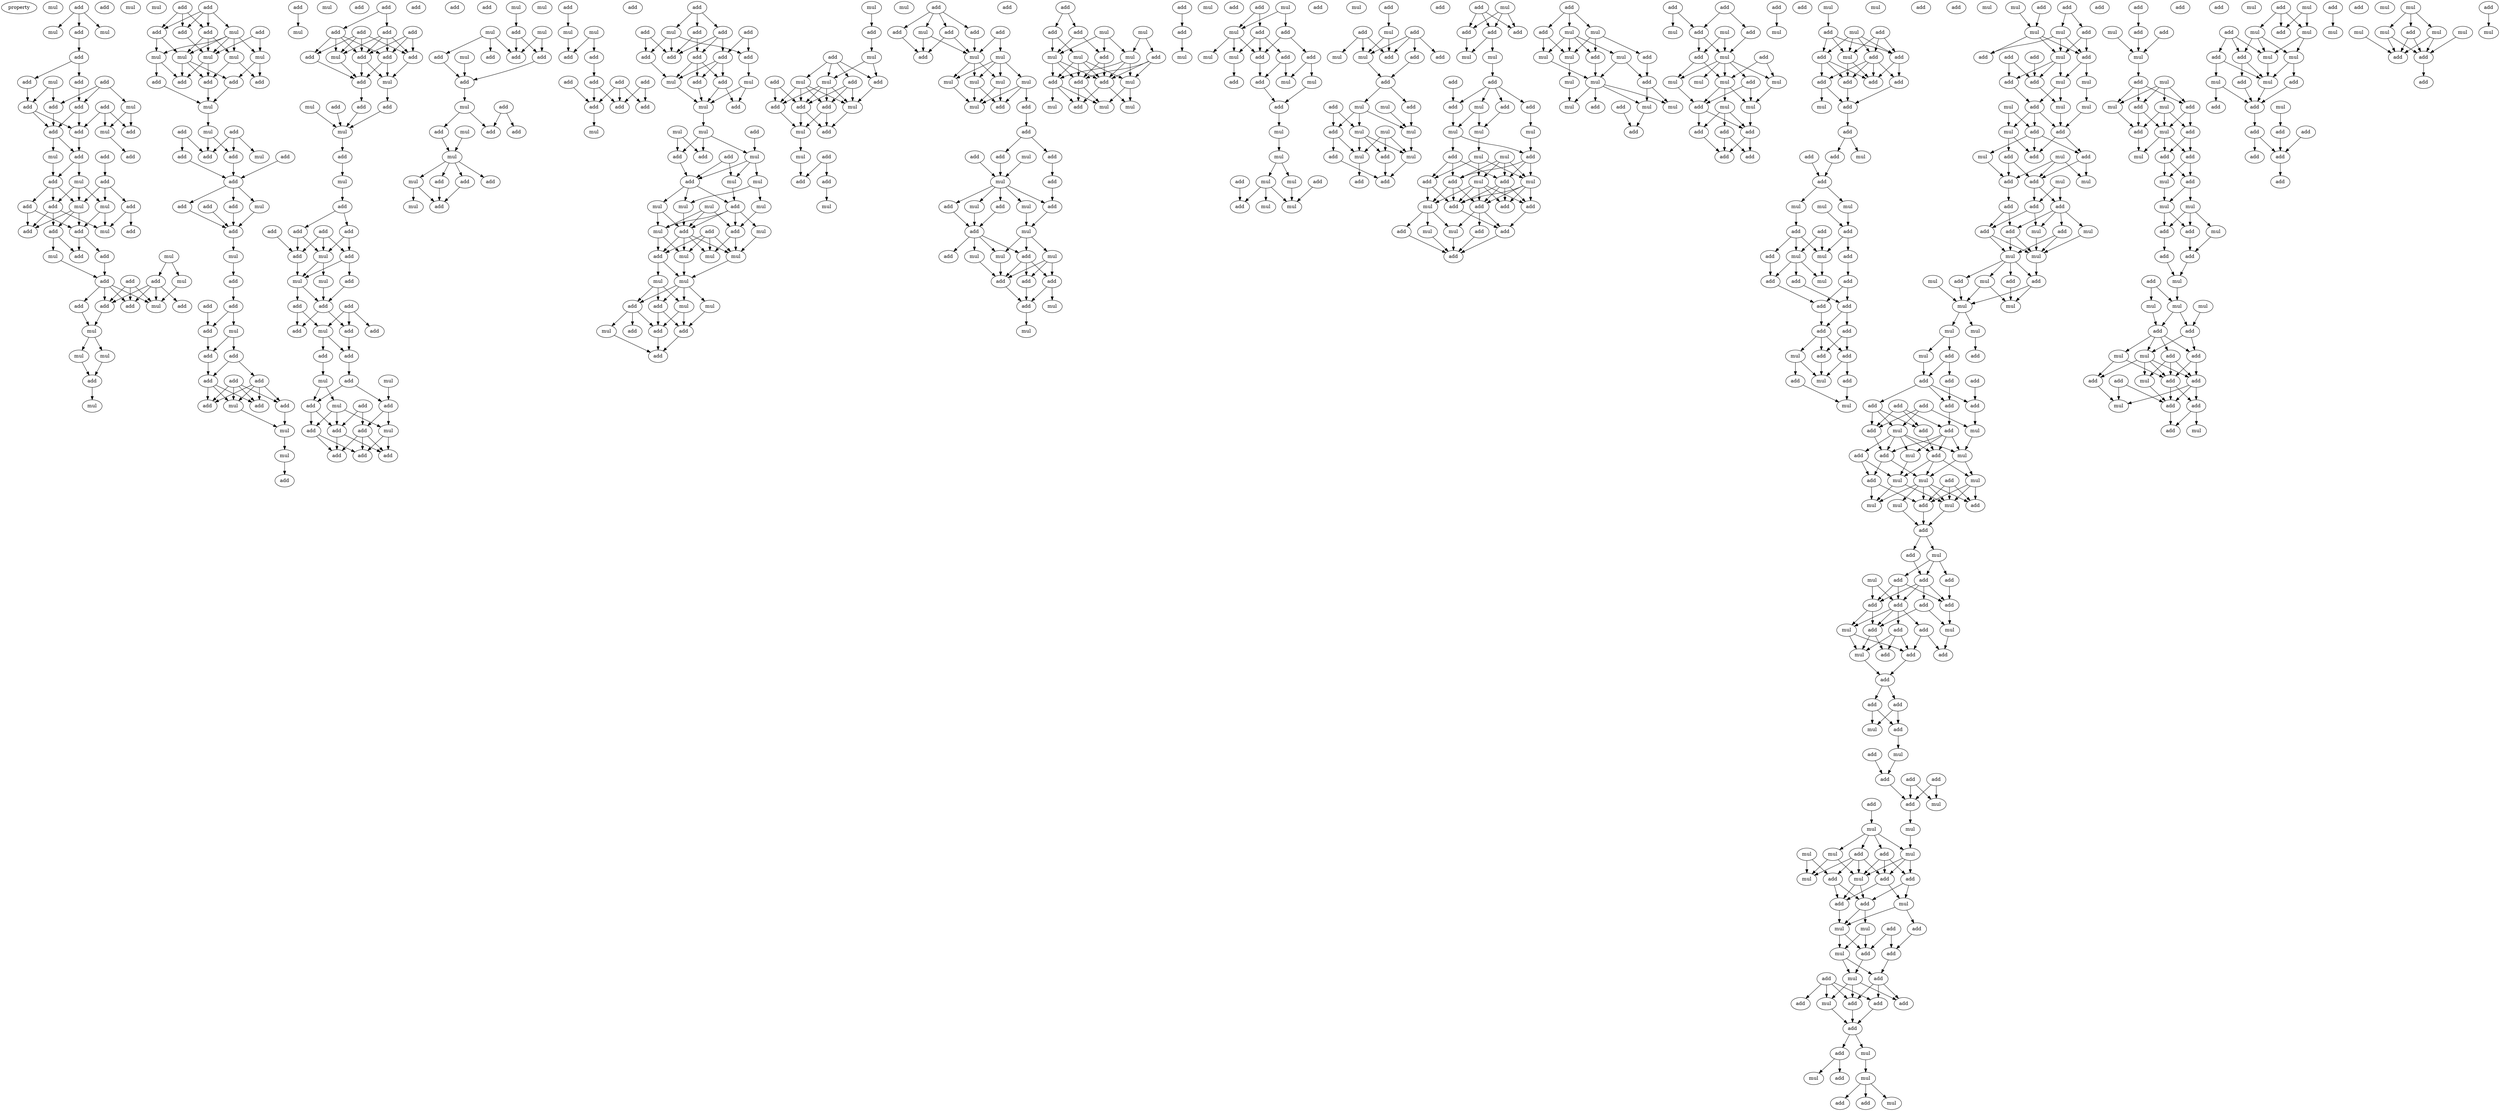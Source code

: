 digraph {
    node [fontcolor=black]
    property [mul=2,lf=1.9]
    0 [ label = mul ];
    1 [ label = add ];
    2 [ label = mul ];
    3 [ label = add ];
    4 [ label = add ];
    5 [ label = mul ];
    6 [ label = add ];
    7 [ label = mul ];
    8 [ label = add ];
    9 [ label = add ];
    10 [ label = add ];
    11 [ label = add ];
    12 [ label = add ];
    13 [ label = mul ];
    14 [ label = add ];
    15 [ label = add ];
    16 [ label = add ];
    17 [ label = add ];
    18 [ label = add ];
    19 [ label = mul ];
    20 [ label = mul ];
    21 [ label = add ];
    22 [ label = add ];
    23 [ label = add ];
    24 [ label = add ];
    25 [ label = mul ];
    26 [ label = add ];
    27 [ label = add ];
    28 [ label = mul ];
    29 [ label = mul ];
    30 [ label = add ];
    31 [ label = add ];
    32 [ label = add ];
    33 [ label = mul ];
    34 [ label = add ];
    35 [ label = add ];
    36 [ label = add ];
    37 [ label = mul ];
    38 [ label = add ];
    39 [ label = add ];
    40 [ label = mul ];
    41 [ label = mul ];
    42 [ label = add ];
    43 [ label = add ];
    44 [ label = add ];
    45 [ label = add ];
    46 [ label = add ];
    47 [ label = add ];
    48 [ label = add ];
    49 [ label = mul ];
    50 [ label = mul ];
    51 [ label = mul ];
    52 [ label = mul ];
    53 [ label = mul ];
    54 [ label = add ];
    55 [ label = mul ];
    56 [ label = mul ];
    57 [ label = add ];
    58 [ label = add ];
    59 [ label = add ];
    60 [ label = add ];
    61 [ label = mul ];
    62 [ label = add ];
    63 [ label = add ];
    64 [ label = mul ];
    65 [ label = mul ];
    66 [ label = mul ];
    67 [ label = mul ];
    68 [ label = mul ];
    69 [ label = add ];
    70 [ label = add ];
    71 [ label = add ];
    72 [ label = add ];
    73 [ label = add ];
    74 [ label = mul ];
    75 [ label = add ];
    76 [ label = mul ];
    77 [ label = add ];
    78 [ label = add ];
    79 [ label = mul ];
    80 [ label = add ];
    81 [ label = add ];
    82 [ label = add ];
    83 [ label = add ];
    84 [ label = add ];
    85 [ label = add ];
    86 [ label = add ];
    87 [ label = mul ];
    88 [ label = add ];
    89 [ label = mul ];
    90 [ label = add ];
    91 [ label = add ];
    92 [ label = add ];
    93 [ label = add ];
    94 [ label = add ];
    95 [ label = mul ];
    96 [ label = mul ];
    97 [ label = add ];
    98 [ label = add ];
    99 [ label = add ];
    100 [ label = add ];
    101 [ label = add ];
    102 [ label = add ];
    103 [ label = mul ];
    104 [ label = add ];
    105 [ label = add ];
    106 [ label = mul ];
    107 [ label = mul ];
    108 [ label = mul ];
    109 [ label = add ];
    110 [ label = add ];
    111 [ label = add ];
    112 [ label = add ];
    113 [ label = add ];
    114 [ label = add ];
    115 [ label = add ];
    116 [ label = add ];
    117 [ label = mul ];
    118 [ label = add ];
    119 [ label = add ];
    120 [ label = add ];
    121 [ label = mul ];
    122 [ label = add ];
    123 [ label = mul ];
    124 [ label = add ];
    125 [ label = add ];
    126 [ label = add ];
    127 [ label = add ];
    128 [ label = mul ];
    129 [ label = add ];
    130 [ label = mul ];
    131 [ label = add ];
    132 [ label = add ];
    133 [ label = add ];
    134 [ label = add ];
    135 [ label = add ];
    136 [ label = add ];
    137 [ label = add ];
    138 [ label = mul ];
    139 [ label = add ];
    140 [ label = add ];
    141 [ label = mul ];
    142 [ label = mul ];
    143 [ label = add ];
    144 [ label = add ];
    145 [ label = add ];
    146 [ label = add ];
    147 [ label = add ];
    148 [ label = mul ];
    149 [ label = add ];
    150 [ label = add ];
    151 [ label = add ];
    152 [ label = mul ];
    153 [ label = add ];
    154 [ label = mul ];
    155 [ label = mul ];
    156 [ label = add ];
    157 [ label = add ];
    158 [ label = add ];
    159 [ label = add ];
    160 [ label = mul ];
    161 [ label = add ];
    162 [ label = add ];
    163 [ label = add ];
    164 [ label = add ];
    165 [ label = add ];
    166 [ label = add ];
    167 [ label = mul ];
    168 [ label = add ];
    169 [ label = mul ];
    170 [ label = mul ];
    171 [ label = add ];
    172 [ label = mul ];
    173 [ label = add ];
    174 [ label = add ];
    175 [ label = add ];
    176 [ label = add ];
    177 [ label = mul ];
    178 [ label = add ];
    179 [ label = mul ];
    180 [ label = add ];
    181 [ label = add ];
    182 [ label = mul ];
    183 [ label = add ];
    184 [ label = mul ];
    185 [ label = mul ];
    186 [ label = add ];
    187 [ label = add ];
    188 [ label = add ];
    189 [ label = mul ];
    190 [ label = add ];
    191 [ label = add ];
    192 [ label = mul ];
    193 [ label = mul ];
    194 [ label = add ];
    195 [ label = add ];
    196 [ label = add ];
    197 [ label = add ];
    198 [ label = add ];
    199 [ label = add ];
    200 [ label = add ];
    201 [ label = add ];
    202 [ label = add ];
    203 [ label = add ];
    204 [ label = mul ];
    205 [ label = add ];
    206 [ label = mul ];
    207 [ label = add ];
    208 [ label = add ];
    209 [ label = add ];
    210 [ label = add ];
    211 [ label = add ];
    212 [ label = add ];
    213 [ label = add ];
    214 [ label = add ];
    215 [ label = add ];
    216 [ label = add ];
    217 [ label = mul ];
    218 [ label = add ];
    219 [ label = mul ];
    220 [ label = add ];
    221 [ label = mul ];
    222 [ label = mul ];
    223 [ label = mul ];
    224 [ label = add ];
    225 [ label = add ];
    226 [ label = add ];
    227 [ label = add ];
    228 [ label = mul ];
    229 [ label = add ];
    230 [ label = mul ];
    231 [ label = mul ];
    232 [ label = mul ];
    233 [ label = add ];
    234 [ label = mul ];
    235 [ label = mul ];
    236 [ label = mul ];
    237 [ label = mul ];
    238 [ label = mul ];
    239 [ label = add ];
    240 [ label = add ];
    241 [ label = add ];
    242 [ label = mul ];
    243 [ label = add ];
    244 [ label = mul ];
    245 [ label = mul ];
    246 [ label = mul ];
    247 [ label = mul ];
    248 [ label = mul ];
    249 [ label = add ];
    250 [ label = mul ];
    251 [ label = add ];
    252 [ label = add ];
    253 [ label = add ];
    254 [ label = add ];
    255 [ label = mul ];
    256 [ label = add ];
    257 [ label = mul ];
    258 [ label = add ];
    259 [ label = add ];
    260 [ label = mul ];
    261 [ label = add ];
    262 [ label = mul ];
    263 [ label = add ];
    264 [ label = add ];
    265 [ label = mul ];
    266 [ label = add ];
    267 [ label = add ];
    268 [ label = mul ];
    269 [ label = add ];
    270 [ label = mul ];
    271 [ label = add ];
    272 [ label = add ];
    273 [ label = mul ];
    274 [ label = mul ];
    275 [ label = add ];
    276 [ label = add ];
    277 [ label = mul ];
    278 [ label = add ];
    279 [ label = mul ];
    280 [ label = add ];
    281 [ label = add ];
    282 [ label = add ];
    283 [ label = add ];
    284 [ label = add ];
    285 [ label = mul ];
    286 [ label = mul ];
    287 [ label = mul ];
    288 [ label = mul ];
    289 [ label = mul ];
    290 [ label = mul ];
    291 [ label = add ];
    292 [ label = mul ];
    293 [ label = add ];
    294 [ label = add ];
    295 [ label = add ];
    296 [ label = add ];
    297 [ label = mul ];
    298 [ label = add ];
    299 [ label = add ];
    300 [ label = add ];
    301 [ label = mul ];
    302 [ label = add ];
    303 [ label = mul ];
    304 [ label = mul ];
    305 [ label = add ];
    306 [ label = add ];
    307 [ label = add ];
    308 [ label = mul ];
    309 [ label = add ];
    310 [ label = mul ];
    311 [ label = mul ];
    312 [ label = add ];
    313 [ label = mul ];
    314 [ label = add ];
    315 [ label = add ];
    316 [ label = add ];
    317 [ label = add ];
    318 [ label = mul ];
    319 [ label = mul ];
    320 [ label = add ];
    321 [ label = mul ];
    322 [ label = mul ];
    323 [ label = add ];
    324 [ label = add ];
    325 [ label = add ];
    326 [ label = mul ];
    327 [ label = mul ];
    328 [ label = add ];
    329 [ label = mul ];
    330 [ label = add ];
    331 [ label = add ];
    332 [ label = add ];
    333 [ label = mul ];
    334 [ label = mul ];
    335 [ label = add ];
    336 [ label = mul ];
    337 [ label = mul ];
    338 [ label = add ];
    339 [ label = mul ];
    340 [ label = add ];
    341 [ label = add ];
    342 [ label = add ];
    343 [ label = mul ];
    344 [ label = add ];
    345 [ label = mul ];
    346 [ label = add ];
    347 [ label = mul ];
    348 [ label = add ];
    349 [ label = add ];
    350 [ label = add ];
    351 [ label = mul ];
    352 [ label = mul ];
    353 [ label = add ];
    354 [ label = add ];
    355 [ label = mul ];
    356 [ label = add ];
    357 [ label = mul ];
    358 [ label = add ];
    359 [ label = mul ];
    360 [ label = mul ];
    361 [ label = mul ];
    362 [ label = mul ];
    363 [ label = mul ];
    364 [ label = add ];
    365 [ label = add ];
    366 [ label = mul ];
    367 [ label = add ];
    368 [ label = mul ];
    369 [ label = add ];
    370 [ label = add ];
    371 [ label = add ];
    372 [ label = mul ];
    373 [ label = add ];
    374 [ label = add ];
    375 [ label = mul ];
    376 [ label = add ];
    377 [ label = add ];
    378 [ label = mul ];
    379 [ label = add ];
    380 [ label = add ];
    381 [ label = add ];
    382 [ label = mul ];
    383 [ label = mul ];
    384 [ label = mul ];
    385 [ label = mul ];
    386 [ label = add ];
    387 [ label = mul ];
    388 [ label = mul ];
    389 [ label = mul ];
    390 [ label = add ];
    391 [ label = add ];
    392 [ label = add ];
    393 [ label = add ];
    394 [ label = add ];
    395 [ label = mul ];
    396 [ label = add ];
    397 [ label = add ];
    398 [ label = add ];
    399 [ label = mul ];
    400 [ label = mul ];
    401 [ label = add ];
    402 [ label = add ];
    403 [ label = add ];
    404 [ label = add ];
    405 [ label = add ];
    406 [ label = mul ];
    407 [ label = mul ];
    408 [ label = mul ];
    409 [ label = mul ];
    410 [ label = add ];
    411 [ label = add ];
    412 [ label = mul ];
    413 [ label = mul ];
    414 [ label = add ];
    415 [ label = add ];
    416 [ label = mul ];
    417 [ label = add ];
    418 [ label = mul ];
    419 [ label = add ];
    420 [ label = add ];
    421 [ label = add ];
    422 [ label = mul ];
    423 [ label = add ];
    424 [ label = mul ];
    425 [ label = add ];
    426 [ label = add ];
    427 [ label = add ];
    428 [ label = mul ];
    429 [ label = add ];
    430 [ label = add ];
    431 [ label = mul ];
    432 [ label = mul ];
    433 [ label = add ];
    434 [ label = mul ];
    435 [ label = mul ];
    436 [ label = add ];
    437 [ label = mul ];
    438 [ label = add ];
    439 [ label = add ];
    440 [ label = mul ];
    441 [ label = mul ];
    442 [ label = add ];
    443 [ label = mul ];
    444 [ label = add ];
    445 [ label = mul ];
    446 [ label = mul ];
    447 [ label = add ];
    448 [ label = add ];
    449 [ label = add ];
    450 [ label = add ];
    451 [ label = mul ];
    452 [ label = mul ];
    453 [ label = add ];
    454 [ label = mul ];
    455 [ label = add ];
    456 [ label = add ];
    457 [ label = mul ];
    458 [ label = add ];
    459 [ label = mul ];
    460 [ label = mul ];
    461 [ label = mul ];
    462 [ label = add ];
    463 [ label = mul ];
    464 [ label = mul ];
    465 [ label = add ];
    466 [ label = add ];
    467 [ label = add ];
    468 [ label = add ];
    469 [ label = add ];
    470 [ label = add ];
    471 [ label = add ];
    472 [ label = mul ];
    473 [ label = mul ];
    474 [ label = mul ];
    475 [ label = add ];
    476 [ label = add ];
    477 [ label = mul ];
    478 [ label = add ];
    479 [ label = add ];
    480 [ label = add ];
    481 [ label = add ];
    482 [ label = mul ];
    483 [ label = add ];
    484 [ label = add ];
    485 [ label = add ];
    486 [ label = mul ];
    487 [ label = add ];
    488 [ label = add ];
    489 [ label = add ];
    490 [ label = add ];
    491 [ label = mul ];
    492 [ label = add ];
    493 [ label = add ];
    494 [ label = add ];
    495 [ label = mul ];
    496 [ label = mul ];
    497 [ label = mul ];
    498 [ label = add ];
    499 [ label = add ];
    500 [ label = add ];
    501 [ label = add ];
    502 [ label = mul ];
    503 [ label = mul ];
    504 [ label = add ];
    505 [ label = mul ];
    506 [ label = add ];
    507 [ label = add ];
    508 [ label = add ];
    509 [ label = add ];
    510 [ label = add ];
    511 [ label = add ];
    512 [ label = add ];
    513 [ label = add ];
    514 [ label = mul ];
    515 [ label = add ];
    516 [ label = add ];
    517 [ label = mul ];
    518 [ label = add ];
    519 [ label = mul ];
    520 [ label = mul ];
    521 [ label = mul ];
    522 [ label = add ];
    523 [ label = add ];
    524 [ label = add ];
    525 [ label = mul ];
    526 [ label = mul ];
    527 [ label = add ];
    528 [ label = add ];
    529 [ label = mul ];
    530 [ label = add ];
    531 [ label = add ];
    532 [ label = add ];
    533 [ label = mul ];
    534 [ label = add ];
    535 [ label = mul ];
    536 [ label = mul ];
    537 [ label = mul ];
    538 [ label = add ];
    539 [ label = mul ];
    540 [ label = add ];
    541 [ label = add ];
    542 [ label = mul ];
    543 [ label = add ];
    544 [ label = add ];
    545 [ label = mul ];
    546 [ label = add ];
    547 [ label = mul ];
    548 [ label = add ];
    549 [ label = add ];
    550 [ label = mul ];
    551 [ label = mul ];
    552 [ label = add ];
    553 [ label = add ];
    554 [ label = add ];
    555 [ label = mul ];
    556 [ label = add ];
    557 [ label = mul ];
    558 [ label = add ];
    559 [ label = add ];
    560 [ label = mul ];
    561 [ label = mul ];
    562 [ label = add ];
    563 [ label = add ];
    564 [ label = mul ];
    565 [ label = add ];
    566 [ label = mul ];
    567 [ label = mul ];
    568 [ label = mul ];
    569 [ label = mul ];
    570 [ label = mul ];
    571 [ label = add ];
    572 [ label = add ];
    573 [ label = mul ];
    574 [ label = add ];
    575 [ label = add ];
    576 [ label = add ];
    577 [ label = add ];
    578 [ label = add ];
    579 [ label = add ];
    580 [ label = add ];
    581 [ label = add ];
    582 [ label = mul ];
    583 [ label = add ];
    584 [ label = add ];
    585 [ label = add ];
    586 [ label = mul ];
    587 [ label = add ];
    588 [ label = add ];
    589 [ label = mul ];
    590 [ label = add ];
    591 [ label = mul ];
    592 [ label = mul ];
    593 [ label = mul ];
    594 [ label = add ];
    595 [ label = mul ];
    596 [ label = add ];
    597 [ label = add ];
    598 [ label = mul ];
    599 [ label = add ];
    600 [ label = mul ];
    601 [ label = mul ];
    602 [ label = add ];
    603 [ label = mul ];
    604 [ label = add ];
    605 [ label = add ];
    606 [ label = add ];
    607 [ label = add ];
    608 [ label = mul ];
    609 [ label = add ];
    610 [ label = add ];
    611 [ label = add ];
    612 [ label = add ];
    613 [ label = add ];
    614 [ label = add ];
    615 [ label = mul ];
    616 [ label = mul ];
    617 [ label = add ];
    618 [ label = mul ];
    619 [ label = add ];
    620 [ label = add ];
    621 [ label = add ];
    622 [ label = add ];
    623 [ label = add ];
    624 [ label = add ];
    625 [ label = add ];
    626 [ label = mul ];
    627 [ label = add ];
    628 [ label = mul ];
    629 [ label = add ];
    630 [ label = add ];
    631 [ label = add ];
    632 [ label = mul ];
    633 [ label = add ];
    634 [ label = add ];
    635 [ label = mul ];
    636 [ label = mul ];
    637 [ label = add ];
    638 [ label = mul ];
    639 [ label = mul ];
    640 [ label = add ];
    641 [ label = mul ];
    642 [ label = add ];
    643 [ label = add ];
    644 [ label = mul ];
    645 [ label = mul ];
    646 [ label = add ];
    647 [ label = add ];
    648 [ label = add ];
    649 [ label = mul ];
    650 [ label = mul ];
    651 [ label = add ];
    652 [ label = add ];
    653 [ label = mul ];
    654 [ label = mul ];
    655 [ label = add ];
    656 [ label = add ];
    657 [ label = add ];
    658 [ label = add ];
    659 [ label = mul ];
    660 [ label = add ];
    661 [ label = add ];
    662 [ label = mul ];
    663 [ label = add ];
    664 [ label = add ];
    665 [ label = add ];
    666 [ label = add ];
    667 [ label = mul ];
    668 [ label = add ];
    669 [ label = add ];
    670 [ label = mul ];
    671 [ label = mul ];
    672 [ label = add ];
    673 [ label = add ];
    674 [ label = mul ];
    675 [ label = add ];
    676 [ label = mul ];
    677 [ label = add ];
    678 [ label = add ];
    679 [ label = mul ];
    680 [ label = add ];
    681 [ label = mul ];
    682 [ label = add ];
    683 [ label = mul ];
    684 [ label = add ];
    685 [ label = mul ];
    686 [ label = add ];
    687 [ label = mul ];
    688 [ label = add ];
    689 [ label = mul ];
    690 [ label = add ];
    691 [ label = add ];
    692 [ label = add ];
    693 [ label = mul ];
    694 [ label = add ];
    695 [ label = add ];
    696 [ label = mul ];
    697 [ label = mul ];
    698 [ label = add ];
    699 [ label = add ];
    700 [ label = mul ];
    701 [ label = add ];
    702 [ label = add ];
    703 [ label = add ];
    704 [ label = mul ];
    705 [ label = mul ];
    706 [ label = mul ];
    707 [ label = mul ];
    708 [ label = add ];
    709 [ label = add ];
    710 [ label = add ];
    711 [ label = add ];
    712 [ label = mul ];
    713 [ label = mul ];
    714 [ label = add ];
    715 [ label = add ];
    716 [ label = mul ];
    717 [ label = add ];
    718 [ label = add ];
    719 [ label = add ];
    720 [ label = add ];
    721 [ label = mul ];
    722 [ label = mul ];
    723 [ label = add ];
    724 [ label = mul ];
    725 [ label = mul ];
    726 [ label = add ];
    727 [ label = mul ];
    728 [ label = add ];
    729 [ label = mul ];
    730 [ label = add ];
    731 [ label = add ];
    732 [ label = mul ];
    733 [ label = add ];
    734 [ label = mul ];
    735 [ label = add ];
    736 [ label = mul ];
    737 [ label = mul ];
    738 [ label = add ];
    739 [ label = mul ];
    740 [ label = add ];
    741 [ label = add ];
    742 [ label = add ];
    743 [ label = add ];
    744 [ label = add ];
    745 [ label = add ];
    746 [ label = add ];
    747 [ label = add ];
    748 [ label = add ];
    749 [ label = mul ];
    750 [ label = add ];
    751 [ label = mul ];
    752 [ label = mul ];
    753 [ label = mul ];
    754 [ label = add ];
    755 [ label = mul ];
    756 [ label = mul ];
    757 [ label = mul ];
    758 [ label = add ];
    759 [ label = add ];
    760 [ label = add ];
    761 [ label = add ];
    762 [ label = mul ];
    1 -> 2 [ name = 0 ];
    1 -> 4 [ name = 1 ];
    1 -> 5 [ name = 2 ];
    4 -> 6 [ name = 3 ];
    6 -> 8 [ name = 4 ];
    6 -> 10 [ name = 5 ];
    7 -> 12 [ name = 6 ];
    7 -> 14 [ name = 7 ];
    8 -> 14 [ name = 8 ];
    9 -> 11 [ name = 9 ];
    9 -> 12 [ name = 10 ];
    9 -> 13 [ name = 11 ];
    10 -> 11 [ name = 12 ];
    11 -> 16 [ name = 13 ];
    11 -> 18 [ name = 14 ];
    12 -> 18 [ name = 15 ];
    13 -> 17 [ name = 16 ];
    13 -> 19 [ name = 17 ];
    14 -> 16 [ name = 18 ];
    14 -> 18 [ name = 19 ];
    15 -> 16 [ name = 20 ];
    15 -> 17 [ name = 21 ];
    15 -> 19 [ name = 22 ];
    16 -> 22 [ name = 23 ];
    18 -> 20 [ name = 24 ];
    18 -> 22 [ name = 25 ];
    19 -> 23 [ name = 26 ];
    20 -> 24 [ name = 27 ];
    21 -> 26 [ name = 28 ];
    22 -> 24 [ name = 29 ];
    22 -> 25 [ name = 30 ];
    24 -> 28 [ name = 31 ];
    24 -> 30 [ name = 32 ];
    24 -> 31 [ name = 33 ];
    25 -> 28 [ name = 34 ];
    25 -> 29 [ name = 35 ];
    25 -> 31 [ name = 36 ];
    26 -> 27 [ name = 37 ];
    26 -> 28 [ name = 38 ];
    26 -> 29 [ name = 39 ];
    27 -> 33 [ name = 40 ];
    27 -> 36 [ name = 41 ];
    28 -> 32 [ name = 42 ];
    28 -> 34 [ name = 43 ];
    28 -> 35 [ name = 44 ];
    29 -> 33 [ name = 45 ];
    29 -> 34 [ name = 46 ];
    30 -> 34 [ name = 47 ];
    30 -> 35 [ name = 48 ];
    31 -> 32 [ name = 49 ];
    31 -> 33 [ name = 50 ];
    31 -> 35 [ name = 51 ];
    32 -> 38 [ name = 52 ];
    32 -> 40 [ name = 53 ];
    34 -> 38 [ name = 54 ];
    34 -> 39 [ name = 55 ];
    37 -> 41 [ name = 56 ];
    37 -> 44 [ name = 57 ];
    39 -> 42 [ name = 58 ];
    40 -> 42 [ name = 59 ];
    41 -> 49 [ name = 60 ];
    42 -> 45 [ name = 61 ];
    42 -> 47 [ name = 62 ];
    42 -> 48 [ name = 63 ];
    42 -> 49 [ name = 64 ];
    43 -> 47 [ name = 65 ];
    43 -> 48 [ name = 66 ];
    43 -> 49 [ name = 67 ];
    44 -> 46 [ name = 68 ];
    44 -> 47 [ name = 69 ];
    44 -> 48 [ name = 70 ];
    44 -> 49 [ name = 71 ];
    45 -> 50 [ name = 72 ];
    48 -> 50 [ name = 73 ];
    50 -> 51 [ name = 74 ];
    50 -> 52 [ name = 75 ];
    51 -> 54 [ name = 76 ];
    52 -> 54 [ name = 77 ];
    54 -> 56 [ name = 78 ];
    57 -> 59 [ name = 79 ];
    57 -> 60 [ name = 80 ];
    57 -> 62 [ name = 81 ];
    58 -> 59 [ name = 82 ];
    58 -> 60 [ name = 83 ];
    58 -> 61 [ name = 84 ];
    58 -> 62 [ name = 85 ];
    59 -> 64 [ name = 86 ];
    59 -> 65 [ name = 87 ];
    59 -> 68 [ name = 88 ];
    60 -> 65 [ name = 89 ];
    61 -> 64 [ name = 90 ];
    61 -> 65 [ name = 91 ];
    61 -> 66 [ name = 92 ];
    61 -> 67 [ name = 93 ];
    61 -> 68 [ name = 94 ];
    62 -> 64 [ name = 95 ];
    62 -> 67 [ name = 96 ];
    63 -> 65 [ name = 97 ];
    63 -> 66 [ name = 98 ];
    64 -> 71 [ name = 99 ];
    64 -> 72 [ name = 100 ];
    64 -> 73 [ name = 101 ];
    65 -> 71 [ name = 102 ];
    65 -> 72 [ name = 103 ];
    66 -> 69 [ name = 104 ];
    66 -> 73 [ name = 105 ];
    67 -> 70 [ name = 106 ];
    67 -> 71 [ name = 107 ];
    68 -> 69 [ name = 108 ];
    68 -> 72 [ name = 109 ];
    70 -> 74 [ name = 110 ];
    72 -> 74 [ name = 111 ];
    73 -> 74 [ name = 112 ];
    74 -> 76 [ name = 113 ];
    75 -> 81 [ name = 114 ];
    75 -> 82 [ name = 115 ];
    76 -> 78 [ name = 116 ];
    76 -> 81 [ name = 117 ];
    77 -> 78 [ name = 118 ];
    77 -> 79 [ name = 119 ];
    77 -> 81 [ name = 120 ];
    78 -> 83 [ name = 121 ];
    80 -> 83 [ name = 122 ];
    82 -> 83 [ name = 123 ];
    83 -> 84 [ name = 124 ];
    83 -> 86 [ name = 125 ];
    83 -> 87 [ name = 126 ];
    84 -> 88 [ name = 127 ];
    85 -> 88 [ name = 128 ];
    86 -> 88 [ name = 129 ];
    87 -> 88 [ name = 130 ];
    88 -> 89 [ name = 131 ];
    89 -> 90 [ name = 132 ];
    90 -> 93 [ name = 133 ];
    91 -> 96 [ name = 134 ];
    92 -> 94 [ name = 135 ];
    93 -> 94 [ name = 136 ];
    93 -> 95 [ name = 137 ];
    94 -> 97 [ name = 138 ];
    95 -> 97 [ name = 139 ];
    95 -> 98 [ name = 140 ];
    97 -> 99 [ name = 141 ];
    98 -> 99 [ name = 142 ];
    98 -> 101 [ name = 143 ];
    99 -> 102 [ name = 144 ];
    99 -> 103 [ name = 145 ];
    99 -> 105 [ name = 146 ];
    100 -> 102 [ name = 147 ];
    100 -> 103 [ name = 148 ];
    100 -> 104 [ name = 149 ];
    100 -> 105 [ name = 150 ];
    101 -> 102 [ name = 151 ];
    101 -> 103 [ name = 152 ];
    101 -> 104 [ name = 153 ];
    101 -> 105 [ name = 154 ];
    103 -> 106 [ name = 155 ];
    104 -> 106 [ name = 156 ];
    106 -> 108 [ name = 157 ];
    108 -> 109 [ name = 158 ];
    111 -> 112 [ name = 159 ];
    111 -> 114 [ name = 160 ];
    112 -> 116 [ name = 161 ];
    112 -> 117 [ name = 162 ];
    112 -> 118 [ name = 163 ];
    112 -> 119 [ name = 164 ];
    113 -> 116 [ name = 165 ];
    113 -> 118 [ name = 166 ];
    113 -> 120 [ name = 167 ];
    114 -> 116 [ name = 168 ];
    114 -> 117 [ name = 169 ];
    114 -> 118 [ name = 170 ];
    114 -> 120 [ name = 171 ];
    115 -> 117 [ name = 172 ];
    115 -> 118 [ name = 173 ];
    115 -> 119 [ name = 174 ];
    115 -> 120 [ name = 175 ];
    116 -> 121 [ name = 176 ];
    116 -> 122 [ name = 177 ];
    117 -> 122 [ name = 178 ];
    118 -> 121 [ name = 179 ];
    118 -> 122 [ name = 180 ];
    119 -> 122 [ name = 181 ];
    120 -> 121 [ name = 182 ];
    121 -> 127 [ name = 183 ];
    122 -> 125 [ name = 184 ];
    123 -> 128 [ name = 185 ];
    124 -> 128 [ name = 186 ];
    125 -> 128 [ name = 187 ];
    127 -> 128 [ name = 188 ];
    128 -> 129 [ name = 189 ];
    129 -> 130 [ name = 190 ];
    130 -> 131 [ name = 191 ];
    131 -> 133 [ name = 192 ];
    131 -> 136 [ name = 193 ];
    132 -> 139 [ name = 194 ];
    133 -> 137 [ name = 195 ];
    133 -> 138 [ name = 196 ];
    135 -> 137 [ name = 197 ];
    135 -> 138 [ name = 198 ];
    135 -> 139 [ name = 199 ];
    136 -> 138 [ name = 200 ];
    136 -> 139 [ name = 201 ];
    137 -> 140 [ name = 202 ];
    137 -> 141 [ name = 203 ];
    138 -> 141 [ name = 204 ];
    138 -> 142 [ name = 205 ];
    139 -> 141 [ name = 206 ];
    140 -> 145 [ name = 207 ];
    141 -> 144 [ name = 208 ];
    141 -> 145 [ name = 209 ];
    142 -> 145 [ name = 210 ];
    143 -> 147 [ name = 211 ];
    143 -> 148 [ name = 212 ];
    143 -> 149 [ name = 213 ];
    144 -> 146 [ name = 214 ];
    144 -> 148 [ name = 215 ];
    145 -> 146 [ name = 216 ];
    145 -> 147 [ name = 217 ];
    147 -> 151 [ name = 218 ];
    148 -> 150 [ name = 219 ];
    148 -> 151 [ name = 220 ];
    150 -> 152 [ name = 221 ];
    151 -> 153 [ name = 222 ];
    152 -> 155 [ name = 223 ];
    152 -> 158 [ name = 224 ];
    153 -> 156 [ name = 225 ];
    153 -> 158 [ name = 226 ];
    154 -> 156 [ name = 227 ];
    155 -> 159 [ name = 228 ];
    155 -> 160 [ name = 229 ];
    155 -> 161 [ name = 230 ];
    156 -> 160 [ name = 231 ];
    156 -> 162 [ name = 232 ];
    157 -> 159 [ name = 233 ];
    157 -> 162 [ name = 234 ];
    158 -> 159 [ name = 235 ];
    158 -> 161 [ name = 236 ];
    159 -> 164 [ name = 237 ];
    159 -> 165 [ name = 238 ];
    160 -> 163 [ name = 239 ];
    160 -> 165 [ name = 240 ];
    161 -> 163 [ name = 241 ];
    161 -> 164 [ name = 242 ];
    162 -> 163 [ name = 243 ];
    162 -> 164 [ name = 244 ];
    162 -> 165 [ name = 245 ];
    167 -> 168 [ name = 246 ];
    168 -> 173 [ name = 247 ];
    168 -> 175 [ name = 248 ];
    169 -> 173 [ name = 249 ];
    169 -> 175 [ name = 250 ];
    170 -> 171 [ name = 251 ];
    170 -> 173 [ name = 252 ];
    170 -> 174 [ name = 253 ];
    172 -> 176 [ name = 254 ];
    174 -> 176 [ name = 255 ];
    175 -> 176 [ name = 256 ];
    176 -> 177 [ name = 257 ];
    177 -> 180 [ name = 258 ];
    177 -> 181 [ name = 259 ];
    178 -> 181 [ name = 260 ];
    178 -> 183 [ name = 261 ];
    180 -> 184 [ name = 262 ];
    182 -> 184 [ name = 263 ];
    184 -> 185 [ name = 264 ];
    184 -> 186 [ name = 265 ];
    184 -> 187 [ name = 266 ];
    184 -> 188 [ name = 267 ];
    185 -> 189 [ name = 268 ];
    185 -> 190 [ name = 269 ];
    186 -> 190 [ name = 270 ];
    187 -> 190 [ name = 271 ];
    191 -> 193 [ name = 272 ];
    192 -> 194 [ name = 273 ];
    192 -> 195 [ name = 274 ];
    193 -> 195 [ name = 275 ];
    194 -> 196 [ name = 276 ];
    196 -> 201 [ name = 277 ];
    196 -> 202 [ name = 278 ];
    197 -> 200 [ name = 279 ];
    197 -> 202 [ name = 280 ];
    198 -> 200 [ name = 281 ];
    198 -> 201 [ name = 282 ];
    198 -> 202 [ name = 283 ];
    199 -> 201 [ name = 284 ];
    201 -> 204 [ name = 285 ];
    205 -> 206 [ name = 286 ];
    205 -> 207 [ name = 287 ];
    205 -> 208 [ name = 288 ];
    206 -> 211 [ name = 289 ];
    206 -> 212 [ name = 290 ];
    206 -> 214 [ name = 291 ];
    207 -> 213 [ name = 292 ];
    207 -> 214 [ name = 293 ];
    207 -> 215 [ name = 294 ];
    208 -> 213 [ name = 295 ];
    208 -> 214 [ name = 296 ];
    209 -> 211 [ name = 297 ];
    209 -> 215 [ name = 298 ];
    210 -> 212 [ name = 299 ];
    210 -> 214 [ name = 300 ];
    211 -> 217 [ name = 301 ];
    212 -> 219 [ name = 302 ];
    213 -> 216 [ name = 303 ];
    213 -> 218 [ name = 304 ];
    213 -> 219 [ name = 305 ];
    215 -> 216 [ name = 306 ];
    215 -> 218 [ name = 307 ];
    215 -> 219 [ name = 308 ];
    216 -> 221 [ name = 309 ];
    217 -> 220 [ name = 310 ];
    217 -> 221 [ name = 311 ];
    218 -> 220 [ name = 312 ];
    218 -> 221 [ name = 313 ];
    219 -> 221 [ name = 314 ];
    221 -> 222 [ name = 315 ];
    222 -> 225 [ name = 316 ];
    222 -> 227 [ name = 317 ];
    222 -> 228 [ name = 318 ];
    223 -> 225 [ name = 319 ];
    223 -> 227 [ name = 320 ];
    224 -> 228 [ name = 321 ];
    225 -> 229 [ name = 322 ];
    226 -> 229 [ name = 323 ];
    226 -> 230 [ name = 324 ];
    228 -> 229 [ name = 325 ];
    228 -> 230 [ name = 326 ];
    228 -> 231 [ name = 327 ];
    229 -> 232 [ name = 328 ];
    229 -> 233 [ name = 329 ];
    229 -> 235 [ name = 330 ];
    230 -> 233 [ name = 331 ];
    231 -> 234 [ name = 332 ];
    231 -> 235 [ name = 333 ];
    232 -> 237 [ name = 334 ];
    232 -> 241 [ name = 335 ];
    233 -> 237 [ name = 336 ];
    233 -> 238 [ name = 337 ];
    233 -> 239 [ name = 338 ];
    233 -> 241 [ name = 339 ];
    234 -> 239 [ name = 340 ];
    235 -> 241 [ name = 341 ];
    236 -> 237 [ name = 342 ];
    236 -> 239 [ name = 343 ];
    236 -> 241 [ name = 344 ];
    237 -> 242 [ name = 345 ];
    237 -> 243 [ name = 346 ];
    238 -> 245 [ name = 347 ];
    239 -> 244 [ name = 348 ];
    239 -> 245 [ name = 349 ];
    240 -> 242 [ name = 350 ];
    240 -> 243 [ name = 351 ];
    240 -> 244 [ name = 352 ];
    240 -> 245 [ name = 353 ];
    241 -> 242 [ name = 354 ];
    241 -> 243 [ name = 355 ];
    241 -> 244 [ name = 356 ];
    241 -> 245 [ name = 357 ];
    242 -> 246 [ name = 358 ];
    243 -> 246 [ name = 359 ];
    243 -> 247 [ name = 360 ];
    245 -> 246 [ name = 361 ];
    246 -> 248 [ name = 362 ];
    246 -> 249 [ name = 363 ];
    246 -> 250 [ name = 364 ];
    246 -> 251 [ name = 365 ];
    247 -> 248 [ name = 366 ];
    247 -> 249 [ name = 367 ];
    247 -> 251 [ name = 368 ];
    248 -> 252 [ name = 369 ];
    248 -> 253 [ name = 370 ];
    249 -> 252 [ name = 371 ];
    249 -> 253 [ name = 372 ];
    250 -> 252 [ name = 373 ];
    251 -> 253 [ name = 374 ];
    251 -> 254 [ name = 375 ];
    251 -> 255 [ name = 376 ];
    252 -> 256 [ name = 377 ];
    253 -> 256 [ name = 378 ];
    255 -> 256 [ name = 379 ];
    257 -> 258 [ name = 380 ];
    258 -> 260 [ name = 381 ];
    259 -> 262 [ name = 382 ];
    259 -> 263 [ name = 383 ];
    259 -> 264 [ name = 384 ];
    259 -> 265 [ name = 385 ];
    260 -> 264 [ name = 386 ];
    260 -> 265 [ name = 387 ];
    261 -> 266 [ name = 388 ];
    261 -> 267 [ name = 389 ];
    262 -> 266 [ name = 390 ];
    262 -> 267 [ name = 391 ];
    262 -> 268 [ name = 392 ];
    262 -> 269 [ name = 393 ];
    263 -> 267 [ name = 394 ];
    263 -> 268 [ name = 395 ];
    263 -> 269 [ name = 396 ];
    264 -> 268 [ name = 397 ];
    265 -> 266 [ name = 398 ];
    265 -> 267 [ name = 399 ];
    265 -> 268 [ name = 400 ];
    265 -> 269 [ name = 401 ];
    266 -> 270 [ name = 402 ];
    267 -> 270 [ name = 403 ];
    267 -> 271 [ name = 404 ];
    268 -> 271 [ name = 405 ];
    269 -> 270 [ name = 406 ];
    269 -> 271 [ name = 407 ];
    270 -> 273 [ name = 408 ];
    272 -> 275 [ name = 409 ];
    272 -> 276 [ name = 410 ];
    273 -> 276 [ name = 411 ];
    275 -> 277 [ name = 412 ];
    278 -> 279 [ name = 413 ];
    278 -> 280 [ name = 414 ];
    278 -> 281 [ name = 415 ];
    278 -> 283 [ name = 416 ];
    279 -> 284 [ name = 417 ];
    279 -> 285 [ name = 418 ];
    280 -> 284 [ name = 419 ];
    281 -> 284 [ name = 420 ];
    281 -> 285 [ name = 421 ];
    282 -> 285 [ name = 422 ];
    282 -> 286 [ name = 423 ];
    283 -> 285 [ name = 424 ];
    285 -> 287 [ name = 425 ];
    285 -> 289 [ name = 426 ];
    285 -> 290 [ name = 427 ];
    286 -> 287 [ name = 428 ];
    286 -> 288 [ name = 429 ];
    286 -> 289 [ name = 430 ];
    286 -> 290 [ name = 431 ];
    287 -> 292 [ name = 432 ];
    287 -> 293 [ name = 433 ];
    288 -> 291 [ name = 434 ];
    288 -> 292 [ name = 435 ];
    288 -> 293 [ name = 436 ];
    289 -> 292 [ name = 437 ];
    290 -> 292 [ name = 438 ];
    290 -> 293 [ name = 439 ];
    291 -> 294 [ name = 440 ];
    294 -> 296 [ name = 441 ];
    294 -> 298 [ name = 442 ];
    296 -> 301 [ name = 443 ];
    297 -> 301 [ name = 444 ];
    298 -> 300 [ name = 445 ];
    299 -> 301 [ name = 446 ];
    300 -> 305 [ name = 447 ];
    301 -> 302 [ name = 448 ];
    301 -> 303 [ name = 449 ];
    301 -> 304 [ name = 450 ];
    301 -> 305 [ name = 451 ];
    301 -> 306 [ name = 452 ];
    302 -> 307 [ name = 453 ];
    303 -> 307 [ name = 454 ];
    304 -> 308 [ name = 455 ];
    305 -> 308 [ name = 456 ];
    306 -> 307 [ name = 457 ];
    307 -> 309 [ name = 458 ];
    307 -> 311 [ name = 459 ];
    307 -> 312 [ name = 460 ];
    307 -> 313 [ name = 461 ];
    308 -> 310 [ name = 462 ];
    308 -> 312 [ name = 463 ];
    308 -> 313 [ name = 464 ];
    310 -> 314 [ name = 465 ];
    310 -> 315 [ name = 466 ];
    310 -> 316 [ name = 467 ];
    311 -> 315 [ name = 468 ];
    312 -> 314 [ name = 469 ];
    312 -> 315 [ name = 470 ];
    312 -> 316 [ name = 471 ];
    313 -> 315 [ name = 472 ];
    314 -> 317 [ name = 473 ];
    314 -> 318 [ name = 474 ];
    315 -> 317 [ name = 475 ];
    316 -> 317 [ name = 476 ];
    317 -> 319 [ name = 477 ];
    320 -> 323 [ name = 478 ];
    320 -> 324 [ name = 479 ];
    321 -> 325 [ name = 480 ];
    321 -> 326 [ name = 481 ];
    322 -> 326 [ name = 482 ];
    322 -> 327 [ name = 483 ];
    322 -> 328 [ name = 484 ];
    323 -> 327 [ name = 485 ];
    323 -> 329 [ name = 486 ];
    324 -> 327 [ name = 487 ];
    324 -> 328 [ name = 488 ];
    325 -> 330 [ name = 489 ];
    325 -> 331 [ name = 490 ];
    325 -> 333 [ name = 491 ];
    326 -> 331 [ name = 492 ];
    326 -> 332 [ name = 493 ];
    326 -> 333 [ name = 494 ];
    327 -> 330 [ name = 495 ];
    327 -> 331 [ name = 496 ];
    327 -> 332 [ name = 497 ];
    328 -> 330 [ name = 498 ];
    328 -> 331 [ name = 499 ];
    329 -> 330 [ name = 500 ];
    329 -> 331 [ name = 501 ];
    329 -> 332 [ name = 502 ];
    329 -> 333 [ name = 503 ];
    330 -> 334 [ name = 504 ];
    330 -> 335 [ name = 505 ];
    331 -> 335 [ name = 506 ];
    331 -> 336 [ name = 507 ];
    332 -> 334 [ name = 508 ];
    332 -> 335 [ name = 509 ];
    332 -> 337 [ name = 510 ];
    333 -> 334 [ name = 511 ];
    333 -> 336 [ name = 512 ];
    338 -> 341 [ name = 513 ];
    341 -> 343 [ name = 514 ];
    342 -> 346 [ name = 515 ];
    342 -> 347 [ name = 516 ];
    345 -> 347 [ name = 517 ];
    345 -> 348 [ name = 518 ];
    346 -> 349 [ name = 519 ];
    346 -> 352 [ name = 520 ];
    346 -> 353 [ name = 521 ];
    347 -> 351 [ name = 522 ];
    347 -> 352 [ name = 523 ];
    347 -> 353 [ name = 524 ];
    348 -> 350 [ name = 525 ];
    348 -> 353 [ name = 526 ];
    349 -> 354 [ name = 527 ];
    349 -> 355 [ name = 528 ];
    350 -> 355 [ name = 529 ];
    350 -> 357 [ name = 530 ];
    352 -> 356 [ name = 531 ];
    353 -> 354 [ name = 532 ];
    354 -> 358 [ name = 533 ];
    357 -> 358 [ name = 534 ];
    358 -> 359 [ name = 535 ];
    359 -> 360 [ name = 536 ];
    360 -> 361 [ name = 537 ];
    360 -> 362 [ name = 538 ];
    361 -> 366 [ name = 539 ];
    361 -> 367 [ name = 540 ];
    361 -> 368 [ name = 541 ];
    362 -> 368 [ name = 542 ];
    364 -> 368 [ name = 543 ];
    365 -> 367 [ name = 544 ];
    369 -> 372 [ name = 545 ];
    370 -> 374 [ name = 546 ];
    370 -> 375 [ name = 547 ];
    370 -> 378 [ name = 548 ];
    371 -> 374 [ name = 549 ];
    371 -> 375 [ name = 550 ];
    371 -> 376 [ name = 551 ];
    371 -> 377 [ name = 552 ];
    372 -> 374 [ name = 553 ];
    372 -> 375 [ name = 554 ];
    375 -> 379 [ name = 555 ];
    376 -> 379 [ name = 556 ];
    379 -> 380 [ name = 557 ];
    379 -> 382 [ name = 558 ];
    380 -> 387 [ name = 559 ];
    381 -> 385 [ name = 560 ];
    381 -> 386 [ name = 561 ];
    382 -> 385 [ name = 562 ];
    382 -> 386 [ name = 563 ];
    382 -> 387 [ name = 564 ];
    383 -> 387 [ name = 565 ];
    384 -> 388 [ name = 566 ];
    384 -> 389 [ name = 567 ];
    384 -> 391 [ name = 568 ];
    385 -> 388 [ name = 569 ];
    385 -> 389 [ name = 570 ];
    385 -> 391 [ name = 571 ];
    386 -> 389 [ name = 572 ];
    386 -> 390 [ name = 573 ];
    387 -> 388 [ name = 574 ];
    388 -> 392 [ name = 575 ];
    389 -> 393 [ name = 576 ];
    390 -> 392 [ name = 577 ];
    391 -> 392 [ name = 578 ];
    394 -> 396 [ name = 579 ];
    394 -> 397 [ name = 580 ];
    394 -> 398 [ name = 581 ];
    395 -> 396 [ name = 582 ];
    395 -> 397 [ name = 583 ];
    395 -> 398 [ name = 584 ];
    396 -> 399 [ name = 585 ];
    396 -> 400 [ name = 586 ];
    398 -> 399 [ name = 587 ];
    400 -> 402 [ name = 588 ];
    401 -> 405 [ name = 589 ];
    402 -> 403 [ name = 590 ];
    402 -> 404 [ name = 591 ];
    402 -> 405 [ name = 592 ];
    402 -> 406 [ name = 593 ];
    403 -> 407 [ name = 594 ];
    404 -> 409 [ name = 595 ];
    405 -> 408 [ name = 596 ];
    406 -> 408 [ name = 597 ];
    406 -> 409 [ name = 598 ];
    407 -> 410 [ name = 599 ];
    408 -> 410 [ name = 600 ];
    408 -> 411 [ name = 601 ];
    409 -> 413 [ name = 602 ];
    410 -> 414 [ name = 603 ];
    410 -> 415 [ name = 604 ];
    410 -> 416 [ name = 605 ];
    411 -> 414 [ name = 606 ];
    411 -> 415 [ name = 607 ];
    411 -> 417 [ name = 608 ];
    412 -> 414 [ name = 609 ];
    412 -> 415 [ name = 610 ];
    412 -> 416 [ name = 611 ];
    412 -> 418 [ name = 612 ];
    413 -> 416 [ name = 613 ];
    413 -> 417 [ name = 614 ];
    413 -> 418 [ name = 615 ];
    414 -> 420 [ name = 616 ];
    414 -> 422 [ name = 617 ];
    414 -> 423 [ name = 618 ];
    415 -> 419 [ name = 619 ];
    415 -> 420 [ name = 620 ];
    415 -> 421 [ name = 621 ];
    415 -> 423 [ name = 622 ];
    416 -> 419 [ name = 623 ];
    416 -> 420 [ name = 624 ];
    416 -> 421 [ name = 625 ];
    416 -> 423 [ name = 626 ];
    417 -> 420 [ name = 627 ];
    417 -> 422 [ name = 628 ];
    418 -> 419 [ name = 629 ];
    418 -> 420 [ name = 630 ];
    418 -> 421 [ name = 631 ];
    418 -> 422 [ name = 632 ];
    418 -> 423 [ name = 633 ];
    420 -> 427 [ name = 634 ];
    421 -> 427 [ name = 635 ];
    422 -> 424 [ name = 636 ];
    422 -> 425 [ name = 637 ];
    422 -> 428 [ name = 638 ];
    423 -> 424 [ name = 639 ];
    423 -> 426 [ name = 640 ];
    423 -> 427 [ name = 641 ];
    424 -> 429 [ name = 642 ];
    425 -> 429 [ name = 643 ];
    426 -> 429 [ name = 644 ];
    427 -> 429 [ name = 645 ];
    428 -> 429 [ name = 646 ];
    430 -> 431 [ name = 647 ];
    430 -> 432 [ name = 648 ];
    430 -> 433 [ name = 649 ];
    431 -> 435 [ name = 650 ];
    431 -> 436 [ name = 651 ];
    431 -> 438 [ name = 652 ];
    432 -> 434 [ name = 653 ];
    432 -> 435 [ name = 654 ];
    432 -> 437 [ name = 655 ];
    432 -> 438 [ name = 656 ];
    433 -> 434 [ name = 657 ];
    433 -> 435 [ name = 658 ];
    434 -> 441 [ name = 659 ];
    435 -> 440 [ name = 660 ];
    436 -> 439 [ name = 661 ];
    437 -> 439 [ name = 662 ];
    437 -> 441 [ name = 663 ];
    438 -> 441 [ name = 664 ];
    439 -> 443 [ name = 665 ];
    439 -> 445 [ name = 666 ];
    440 -> 446 [ name = 667 ];
    441 -> 443 [ name = 668 ];
    441 -> 444 [ name = 669 ];
    441 -> 445 [ name = 670 ];
    441 -> 446 [ name = 671 ];
    442 -> 447 [ name = 672 ];
    443 -> 447 [ name = 673 ];
    448 -> 450 [ name = 674 ];
    448 -> 452 [ name = 675 ];
    449 -> 450 [ name = 676 ];
    449 -> 453 [ name = 677 ];
    450 -> 454 [ name = 678 ];
    450 -> 456 [ name = 679 ];
    451 -> 454 [ name = 680 ];
    451 -> 456 [ name = 681 ];
    453 -> 454 [ name = 682 ];
    454 -> 457 [ name = 683 ];
    454 -> 458 [ name = 684 ];
    454 -> 459 [ name = 685 ];
    454 -> 460 [ name = 686 ];
    454 -> 461 [ name = 687 ];
    455 -> 459 [ name = 688 ];
    455 -> 461 [ name = 689 ];
    456 -> 457 [ name = 690 ];
    456 -> 461 [ name = 691 ];
    457 -> 462 [ name = 692 ];
    458 -> 462 [ name = 693 ];
    458 -> 464 [ name = 694 ];
    459 -> 464 [ name = 695 ];
    461 -> 462 [ name = 696 ];
    461 -> 463 [ name = 697 ];
    461 -> 464 [ name = 698 ];
    462 -> 465 [ name = 699 ];
    462 -> 467 [ name = 700 ];
    463 -> 465 [ name = 701 ];
    463 -> 466 [ name = 702 ];
    463 -> 467 [ name = 703 ];
    464 -> 465 [ name = 704 ];
    465 -> 468 [ name = 705 ];
    465 -> 470 [ name = 706 ];
    466 -> 468 [ name = 707 ];
    466 -> 470 [ name = 708 ];
    467 -> 468 [ name = 709 ];
    469 -> 472 [ name = 710 ];
    473 -> 476 [ name = 711 ];
    474 -> 477 [ name = 712 ];
    474 -> 478 [ name = 713 ];
    474 -> 479 [ name = 714 ];
    474 -> 480 [ name = 715 ];
    475 -> 477 [ name = 716 ];
    475 -> 479 [ name = 717 ];
    475 -> 480 [ name = 718 ];
    476 -> 477 [ name = 719 ];
    476 -> 478 [ name = 720 ];
    476 -> 479 [ name = 721 ];
    477 -> 483 [ name = 722 ];
    477 -> 485 [ name = 723 ];
    478 -> 481 [ name = 724 ];
    478 -> 483 [ name = 725 ];
    478 -> 485 [ name = 726 ];
    479 -> 483 [ name = 727 ];
    479 -> 484 [ name = 728 ];
    480 -> 481 [ name = 729 ];
    480 -> 483 [ name = 730 ];
    480 -> 484 [ name = 731 ];
    480 -> 485 [ name = 732 ];
    481 -> 486 [ name = 733 ];
    481 -> 487 [ name = 734 ];
    484 -> 487 [ name = 735 ];
    485 -> 487 [ name = 736 ];
    487 -> 488 [ name = 737 ];
    488 -> 491 [ name = 738 ];
    488 -> 492 [ name = 739 ];
    490 -> 493 [ name = 740 ];
    492 -> 493 [ name = 741 ];
    493 -> 495 [ name = 742 ];
    493 -> 496 [ name = 743 ];
    495 -> 498 [ name = 744 ];
    496 -> 499 [ name = 745 ];
    497 -> 498 [ name = 746 ];
    498 -> 501 [ name = 747 ];
    498 -> 502 [ name = 748 ];
    499 -> 502 [ name = 749 ];
    499 -> 503 [ name = 750 ];
    499 -> 504 [ name = 751 ];
    500 -> 502 [ name = 752 ];
    500 -> 503 [ name = 753 ];
    501 -> 507 [ name = 754 ];
    502 -> 505 [ name = 755 ];
    503 -> 505 [ name = 756 ];
    503 -> 506 [ name = 757 ];
    503 -> 508 [ name = 758 ];
    504 -> 508 [ name = 759 ];
    506 -> 509 [ name = 760 ];
    507 -> 509 [ name = 761 ];
    507 -> 510 [ name = 762 ];
    508 -> 510 [ name = 763 ];
    509 -> 511 [ name = 764 ];
    509 -> 512 [ name = 765 ];
    510 -> 511 [ name = 766 ];
    511 -> 513 [ name = 767 ];
    511 -> 514 [ name = 768 ];
    511 -> 515 [ name = 769 ];
    512 -> 513 [ name = 770 ];
    512 -> 515 [ name = 771 ];
    513 -> 517 [ name = 772 ];
    514 -> 517 [ name = 773 ];
    514 -> 518 [ name = 774 ];
    515 -> 516 [ name = 775 ];
    515 -> 517 [ name = 776 ];
    516 -> 519 [ name = 777 ];
    518 -> 519 [ name = 778 ];
    521 -> 526 [ name = 779 ];
    522 -> 526 [ name = 780 ];
    523 -> 524 [ name = 781 ];
    523 -> 525 [ name = 782 ];
    524 -> 528 [ name = 783 ];
    524 -> 529 [ name = 784 ];
    525 -> 528 [ name = 785 ];
    525 -> 529 [ name = 786 ];
    525 -> 531 [ name = 787 ];
    526 -> 528 [ name = 788 ];
    526 -> 529 [ name = 789 ];
    526 -> 531 [ name = 790 ];
    527 -> 532 [ name = 791 ];
    528 -> 533 [ name = 792 ];
    528 -> 535 [ name = 793 ];
    529 -> 532 [ name = 794 ];
    529 -> 534 [ name = 795 ];
    529 -> 535 [ name = 796 ];
    530 -> 532 [ name = 797 ];
    530 -> 534 [ name = 798 ];
    532 -> 536 [ name = 799 ];
    533 -> 537 [ name = 800 ];
    534 -> 538 [ name = 801 ];
    535 -> 536 [ name = 802 ];
    535 -> 538 [ name = 803 ];
    536 -> 541 [ name = 804 ];
    537 -> 541 [ name = 805 ];
    538 -> 540 [ name = 806 ];
    538 -> 541 [ name = 807 ];
    538 -> 542 [ name = 808 ];
    539 -> 540 [ name = 809 ];
    539 -> 542 [ name = 810 ];
    540 -> 544 [ name = 811 ];
    540 -> 545 [ name = 812 ];
    540 -> 546 [ name = 813 ];
    541 -> 544 [ name = 814 ];
    541 -> 546 [ name = 815 ];
    542 -> 543 [ name = 816 ];
    542 -> 546 [ name = 817 ];
    543 -> 548 [ name = 818 ];
    543 -> 549 [ name = 819 ];
    544 -> 548 [ name = 820 ];
    544 -> 550 [ name = 821 ];
    545 -> 549 [ name = 822 ];
    547 -> 548 [ name = 823 ];
    547 -> 549 [ name = 824 ];
    547 -> 550 [ name = 825 ];
    548 -> 552 [ name = 826 ];
    548 -> 554 [ name = 827 ];
    549 -> 553 [ name = 828 ];
    551 -> 552 [ name = 829 ];
    551 -> 554 [ name = 830 ];
    552 -> 557 [ name = 831 ];
    552 -> 559 [ name = 832 ];
    553 -> 558 [ name = 833 ];
    553 -> 559 [ name = 834 ];
    554 -> 555 [ name = 835 ];
    554 -> 556 [ name = 836 ];
    554 -> 557 [ name = 837 ];
    554 -> 558 [ name = 838 ];
    555 -> 561 [ name = 839 ];
    556 -> 560 [ name = 840 ];
    556 -> 561 [ name = 841 ];
    557 -> 561 [ name = 842 ];
    558 -> 560 [ name = 843 ];
    558 -> 561 [ name = 844 ];
    559 -> 560 [ name = 845 ];
    559 -> 561 [ name = 846 ];
    560 -> 562 [ name = 847 ];
    560 -> 563 [ name = 848 ];
    560 -> 565 [ name = 849 ];
    560 -> 566 [ name = 850 ];
    561 -> 562 [ name = 851 ];
    562 -> 567 [ name = 852 ];
    562 -> 568 [ name = 853 ];
    563 -> 567 [ name = 854 ];
    564 -> 567 [ name = 855 ];
    565 -> 568 [ name = 856 ];
    566 -> 567 [ name = 857 ];
    566 -> 568 [ name = 858 ];
    567 -> 569 [ name = 859 ];
    567 -> 570 [ name = 860 ];
    569 -> 571 [ name = 861 ];
    569 -> 573 [ name = 862 ];
    570 -> 572 [ name = 863 ];
    571 -> 574 [ name = 864 ];
    571 -> 576 [ name = 865 ];
    573 -> 576 [ name = 866 ];
    574 -> 577 [ name = 867 ];
    575 -> 578 [ name = 868 ];
    576 -> 577 [ name = 869 ];
    576 -> 578 [ name = 870 ];
    576 -> 580 [ name = 871 ];
    577 -> 585 [ name = 872 ];
    578 -> 582 [ name = 873 ];
    579 -> 583 [ name = 874 ];
    579 -> 584 [ name = 875 ];
    579 -> 585 [ name = 876 ];
    580 -> 583 [ name = 877 ];
    580 -> 584 [ name = 878 ];
    580 -> 586 [ name = 879 ];
    581 -> 582 [ name = 880 ];
    581 -> 583 [ name = 881 ];
    581 -> 586 [ name = 882 ];
    582 -> 591 [ name = 883 ];
    583 -> 590 [ name = 884 ];
    584 -> 588 [ name = 885 ];
    585 -> 588 [ name = 886 ];
    585 -> 589 [ name = 887 ];
    585 -> 590 [ name = 888 ];
    585 -> 591 [ name = 889 ];
    586 -> 587 [ name = 890 ];
    586 -> 588 [ name = 891 ];
    586 -> 589 [ name = 892 ];
    586 -> 590 [ name = 893 ];
    586 -> 591 [ name = 894 ];
    587 -> 593 [ name = 895 ];
    587 -> 594 [ name = 896 ];
    588 -> 592 [ name = 897 ];
    588 -> 593 [ name = 898 ];
    588 -> 595 [ name = 899 ];
    589 -> 593 [ name = 900 ];
    590 -> 594 [ name = 901 ];
    590 -> 595 [ name = 902 ];
    591 -> 592 [ name = 903 ];
    591 -> 595 [ name = 904 ];
    592 -> 597 [ name = 905 ];
    592 -> 598 [ name = 906 ];
    592 -> 599 [ name = 907 ];
    593 -> 598 [ name = 908 ];
    593 -> 601 [ name = 909 ];
    594 -> 599 [ name = 910 ];
    594 -> 601 [ name = 911 ];
    595 -> 597 [ name = 912 ];
    595 -> 598 [ name = 913 ];
    595 -> 599 [ name = 914 ];
    595 -> 600 [ name = 915 ];
    595 -> 601 [ name = 916 ];
    596 -> 597 [ name = 917 ];
    596 -> 598 [ name = 918 ];
    596 -> 599 [ name = 919 ];
    598 -> 602 [ name = 920 ];
    599 -> 602 [ name = 921 ];
    600 -> 602 [ name = 922 ];
    602 -> 603 [ name = 923 ];
    602 -> 604 [ name = 924 ];
    603 -> 605 [ name = 925 ];
    603 -> 606 [ name = 926 ];
    603 -> 607 [ name = 927 ];
    604 -> 606 [ name = 928 ];
    605 -> 609 [ name = 929 ];
    605 -> 610 [ name = 930 ];
    605 -> 611 [ name = 931 ];
    606 -> 609 [ name = 932 ];
    606 -> 610 [ name = 933 ];
    606 -> 611 [ name = 934 ];
    606 -> 612 [ name = 935 ];
    607 -> 611 [ name = 936 ];
    608 -> 609 [ name = 937 ];
    608 -> 610 [ name = 938 ];
    609 -> 613 [ name = 939 ];
    609 -> 614 [ name = 940 ];
    609 -> 616 [ name = 941 ];
    609 -> 617 [ name = 942 ];
    610 -> 613 [ name = 943 ];
    610 -> 616 [ name = 944 ];
    611 -> 615 [ name = 945 ];
    612 -> 613 [ name = 946 ];
    612 -> 615 [ name = 947 ];
    613 -> 618 [ name = 948 ];
    613 -> 620 [ name = 949 ];
    614 -> 619 [ name = 950 ];
    614 -> 621 [ name = 951 ];
    615 -> 621 [ name = 952 ];
    616 -> 618 [ name = 953 ];
    616 -> 619 [ name = 954 ];
    617 -> 618 [ name = 955 ];
    617 -> 619 [ name = 956 ];
    617 -> 620 [ name = 957 ];
    618 -> 622 [ name = 958 ];
    619 -> 622 [ name = 959 ];
    622 -> 623 [ name = 960 ];
    622 -> 624 [ name = 961 ];
    623 -> 625 [ name = 962 ];
    623 -> 626 [ name = 963 ];
    624 -> 625 [ name = 964 ];
    624 -> 626 [ name = 965 ];
    625 -> 628 [ name = 966 ];
    627 -> 631 [ name = 967 ];
    628 -> 631 [ name = 968 ];
    629 -> 632 [ name = 969 ];
    629 -> 634 [ name = 970 ];
    630 -> 632 [ name = 971 ];
    630 -> 634 [ name = 972 ];
    631 -> 634 [ name = 973 ];
    633 -> 636 [ name = 974 ];
    634 -> 635 [ name = 975 ];
    635 -> 641 [ name = 976 ];
    636 -> 637 [ name = 977 ];
    636 -> 638 [ name = 978 ];
    636 -> 640 [ name = 979 ];
    636 -> 641 [ name = 980 ];
    637 -> 642 [ name = 981 ];
    637 -> 643 [ name = 982 ];
    637 -> 645 [ name = 983 ];
    638 -> 644 [ name = 984 ];
    638 -> 645 [ name = 985 ];
    639 -> 644 [ name = 986 ];
    639 -> 646 [ name = 987 ];
    640 -> 642 [ name = 988 ];
    640 -> 644 [ name = 989 ];
    640 -> 645 [ name = 990 ];
    640 -> 646 [ name = 991 ];
    641 -> 642 [ name = 992 ];
    641 -> 643 [ name = 993 ];
    641 -> 645 [ name = 994 ];
    642 -> 647 [ name = 995 ];
    642 -> 649 [ name = 996 ];
    643 -> 648 [ name = 997 ];
    643 -> 649 [ name = 998 ];
    645 -> 647 [ name = 999 ];
    645 -> 648 [ name = 1000 ];
    646 -> 647 [ name = 1001 ];
    646 -> 648 [ name = 1002 ];
    647 -> 653 [ name = 1003 ];
    648 -> 650 [ name = 1004 ];
    648 -> 653 [ name = 1005 ];
    649 -> 652 [ name = 1006 ];
    649 -> 653 [ name = 1007 ];
    650 -> 654 [ name = 1008 ];
    650 -> 655 [ name = 1009 ];
    651 -> 655 [ name = 1010 ];
    651 -> 656 [ name = 1011 ];
    652 -> 656 [ name = 1012 ];
    653 -> 654 [ name = 1013 ];
    653 -> 655 [ name = 1014 ];
    654 -> 658 [ name = 1015 ];
    654 -> 659 [ name = 1016 ];
    655 -> 659 [ name = 1017 ];
    656 -> 658 [ name = 1018 ];
    657 -> 660 [ name = 1019 ];
    657 -> 661 [ name = 1020 ];
    657 -> 662 [ name = 1021 ];
    657 -> 664 [ name = 1022 ];
    658 -> 660 [ name = 1023 ];
    658 -> 663 [ name = 1024 ];
    658 -> 664 [ name = 1025 ];
    659 -> 662 [ name = 1026 ];
    659 -> 663 [ name = 1027 ];
    659 -> 664 [ name = 1028 ];
    660 -> 665 [ name = 1029 ];
    662 -> 665 [ name = 1030 ];
    664 -> 665 [ name = 1031 ];
    665 -> 666 [ name = 1032 ];
    665 -> 667 [ name = 1033 ];
    666 -> 669 [ name = 1034 ];
    666 -> 670 [ name = 1035 ];
    667 -> 671 [ name = 1036 ];
    671 -> 672 [ name = 1037 ];
    671 -> 673 [ name = 1038 ];
    671 -> 674 [ name = 1039 ];
    675 -> 677 [ name = 1040 ];
    676 -> 679 [ name = 1041 ];
    677 -> 679 [ name = 1042 ];
    678 -> 679 [ name = 1043 ];
    679 -> 680 [ name = 1044 ];
    680 -> 682 [ name = 1045 ];
    680 -> 684 [ name = 1046 ];
    680 -> 685 [ name = 1047 ];
    681 -> 682 [ name = 1048 ];
    681 -> 683 [ name = 1049 ];
    681 -> 684 [ name = 1050 ];
    681 -> 685 [ name = 1051 ];
    682 -> 686 [ name = 1052 ];
    682 -> 687 [ name = 1053 ];
    683 -> 686 [ name = 1054 ];
    683 -> 687 [ name = 1055 ];
    683 -> 688 [ name = 1056 ];
    684 -> 687 [ name = 1057 ];
    684 -> 688 [ name = 1058 ];
    685 -> 686 [ name = 1059 ];
    686 -> 689 [ name = 1060 ];
    687 -> 689 [ name = 1061 ];
    687 -> 691 [ name = 1062 ];
    687 -> 692 [ name = 1063 ];
    688 -> 691 [ name = 1064 ];
    688 -> 692 [ name = 1065 ];
    691 -> 693 [ name = 1066 ];
    691 -> 695 [ name = 1067 ];
    692 -> 693 [ name = 1068 ];
    692 -> 695 [ name = 1069 ];
    693 -> 696 [ name = 1070 ];
    695 -> 696 [ name = 1071 ];
    695 -> 697 [ name = 1072 ];
    696 -> 698 [ name = 1073 ];
    696 -> 699 [ name = 1074 ];
    697 -> 698 [ name = 1075 ];
    697 -> 699 [ name = 1076 ];
    697 -> 700 [ name = 1077 ];
    698 -> 701 [ name = 1078 ];
    699 -> 702 [ name = 1079 ];
    700 -> 702 [ name = 1080 ];
    701 -> 704 [ name = 1081 ];
    702 -> 704 [ name = 1082 ];
    703 -> 705 [ name = 1083 ];
    703 -> 706 [ name = 1084 ];
    704 -> 706 [ name = 1085 ];
    705 -> 709 [ name = 1086 ];
    706 -> 708 [ name = 1087 ];
    706 -> 709 [ name = 1088 ];
    707 -> 708 [ name = 1089 ];
    708 -> 711 [ name = 1090 ];
    708 -> 713 [ name = 1091 ];
    709 -> 710 [ name = 1092 ];
    709 -> 711 [ name = 1093 ];
    709 -> 712 [ name = 1094 ];
    709 -> 713 [ name = 1095 ];
    710 -> 715 [ name = 1096 ];
    710 -> 716 [ name = 1097 ];
    710 -> 718 [ name = 1098 ];
    711 -> 715 [ name = 1099 ];
    711 -> 718 [ name = 1100 ];
    712 -> 715 [ name = 1101 ];
    712 -> 717 [ name = 1102 ];
    713 -> 715 [ name = 1103 ];
    713 -> 716 [ name = 1104 ];
    713 -> 717 [ name = 1105 ];
    713 -> 718 [ name = 1106 ];
    714 -> 720 [ name = 1107 ];
    714 -> 721 [ name = 1108 ];
    715 -> 719 [ name = 1109 ];
    715 -> 720 [ name = 1110 ];
    716 -> 720 [ name = 1111 ];
    717 -> 721 [ name = 1112 ];
    718 -> 719 [ name = 1113 ];
    718 -> 720 [ name = 1114 ];
    718 -> 721 [ name = 1115 ];
    719 -> 722 [ name = 1116 ];
    719 -> 723 [ name = 1117 ];
    720 -> 723 [ name = 1118 ];
    725 -> 728 [ name = 1119 ];
    725 -> 729 [ name = 1120 ];
    726 -> 727 [ name = 1121 ];
    726 -> 728 [ name = 1122 ];
    726 -> 729 [ name = 1123 ];
    727 -> 732 [ name = 1124 ];
    727 -> 733 [ name = 1125 ];
    727 -> 734 [ name = 1126 ];
    729 -> 732 [ name = 1127 ];
    729 -> 734 [ name = 1128 ];
    730 -> 731 [ name = 1129 ];
    730 -> 733 [ name = 1130 ];
    730 -> 734 [ name = 1131 ];
    731 -> 736 [ name = 1132 ];
    731 -> 737 [ name = 1133 ];
    732 -> 735 [ name = 1134 ];
    732 -> 737 [ name = 1135 ];
    733 -> 737 [ name = 1136 ];
    733 -> 738 [ name = 1137 ];
    734 -> 737 [ name = 1138 ];
    735 -> 741 [ name = 1139 ];
    736 -> 740 [ name = 1140 ];
    736 -> 741 [ name = 1141 ];
    737 -> 741 [ name = 1142 ];
    738 -> 741 [ name = 1143 ];
    739 -> 742 [ name = 1144 ];
    741 -> 743 [ name = 1145 ];
    742 -> 746 [ name = 1146 ];
    743 -> 745 [ name = 1147 ];
    743 -> 746 [ name = 1148 ];
    744 -> 746 [ name = 1149 ];
    746 -> 747 [ name = 1150 ];
    748 -> 749 [ name = 1151 ];
    752 -> 753 [ name = 1152 ];
    752 -> 754 [ name = 1153 ];
    752 -> 755 [ name = 1154 ];
    753 -> 758 [ name = 1155 ];
    753 -> 759 [ name = 1156 ];
    754 -> 758 [ name = 1157 ];
    754 -> 759 [ name = 1158 ];
    755 -> 758 [ name = 1159 ];
    755 -> 759 [ name = 1160 ];
    756 -> 759 [ name = 1161 ];
    757 -> 758 [ name = 1162 ];
    759 -> 760 [ name = 1163 ];
    761 -> 762 [ name = 1164 ];
}
